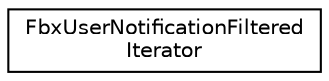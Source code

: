 digraph "クラス階層図"
{
  edge [fontname="Helvetica",fontsize="10",labelfontname="Helvetica",labelfontsize="10"];
  node [fontname="Helvetica",fontsize="10",shape=record];
  rankdir="LR";
  Node0 [label="FbxUserNotificationFiltered\lIterator",height=0.2,width=0.4,color="black", fillcolor="white", style="filled",URL="$class_fbx_user_notification_filtered_iterator.html"];
}
